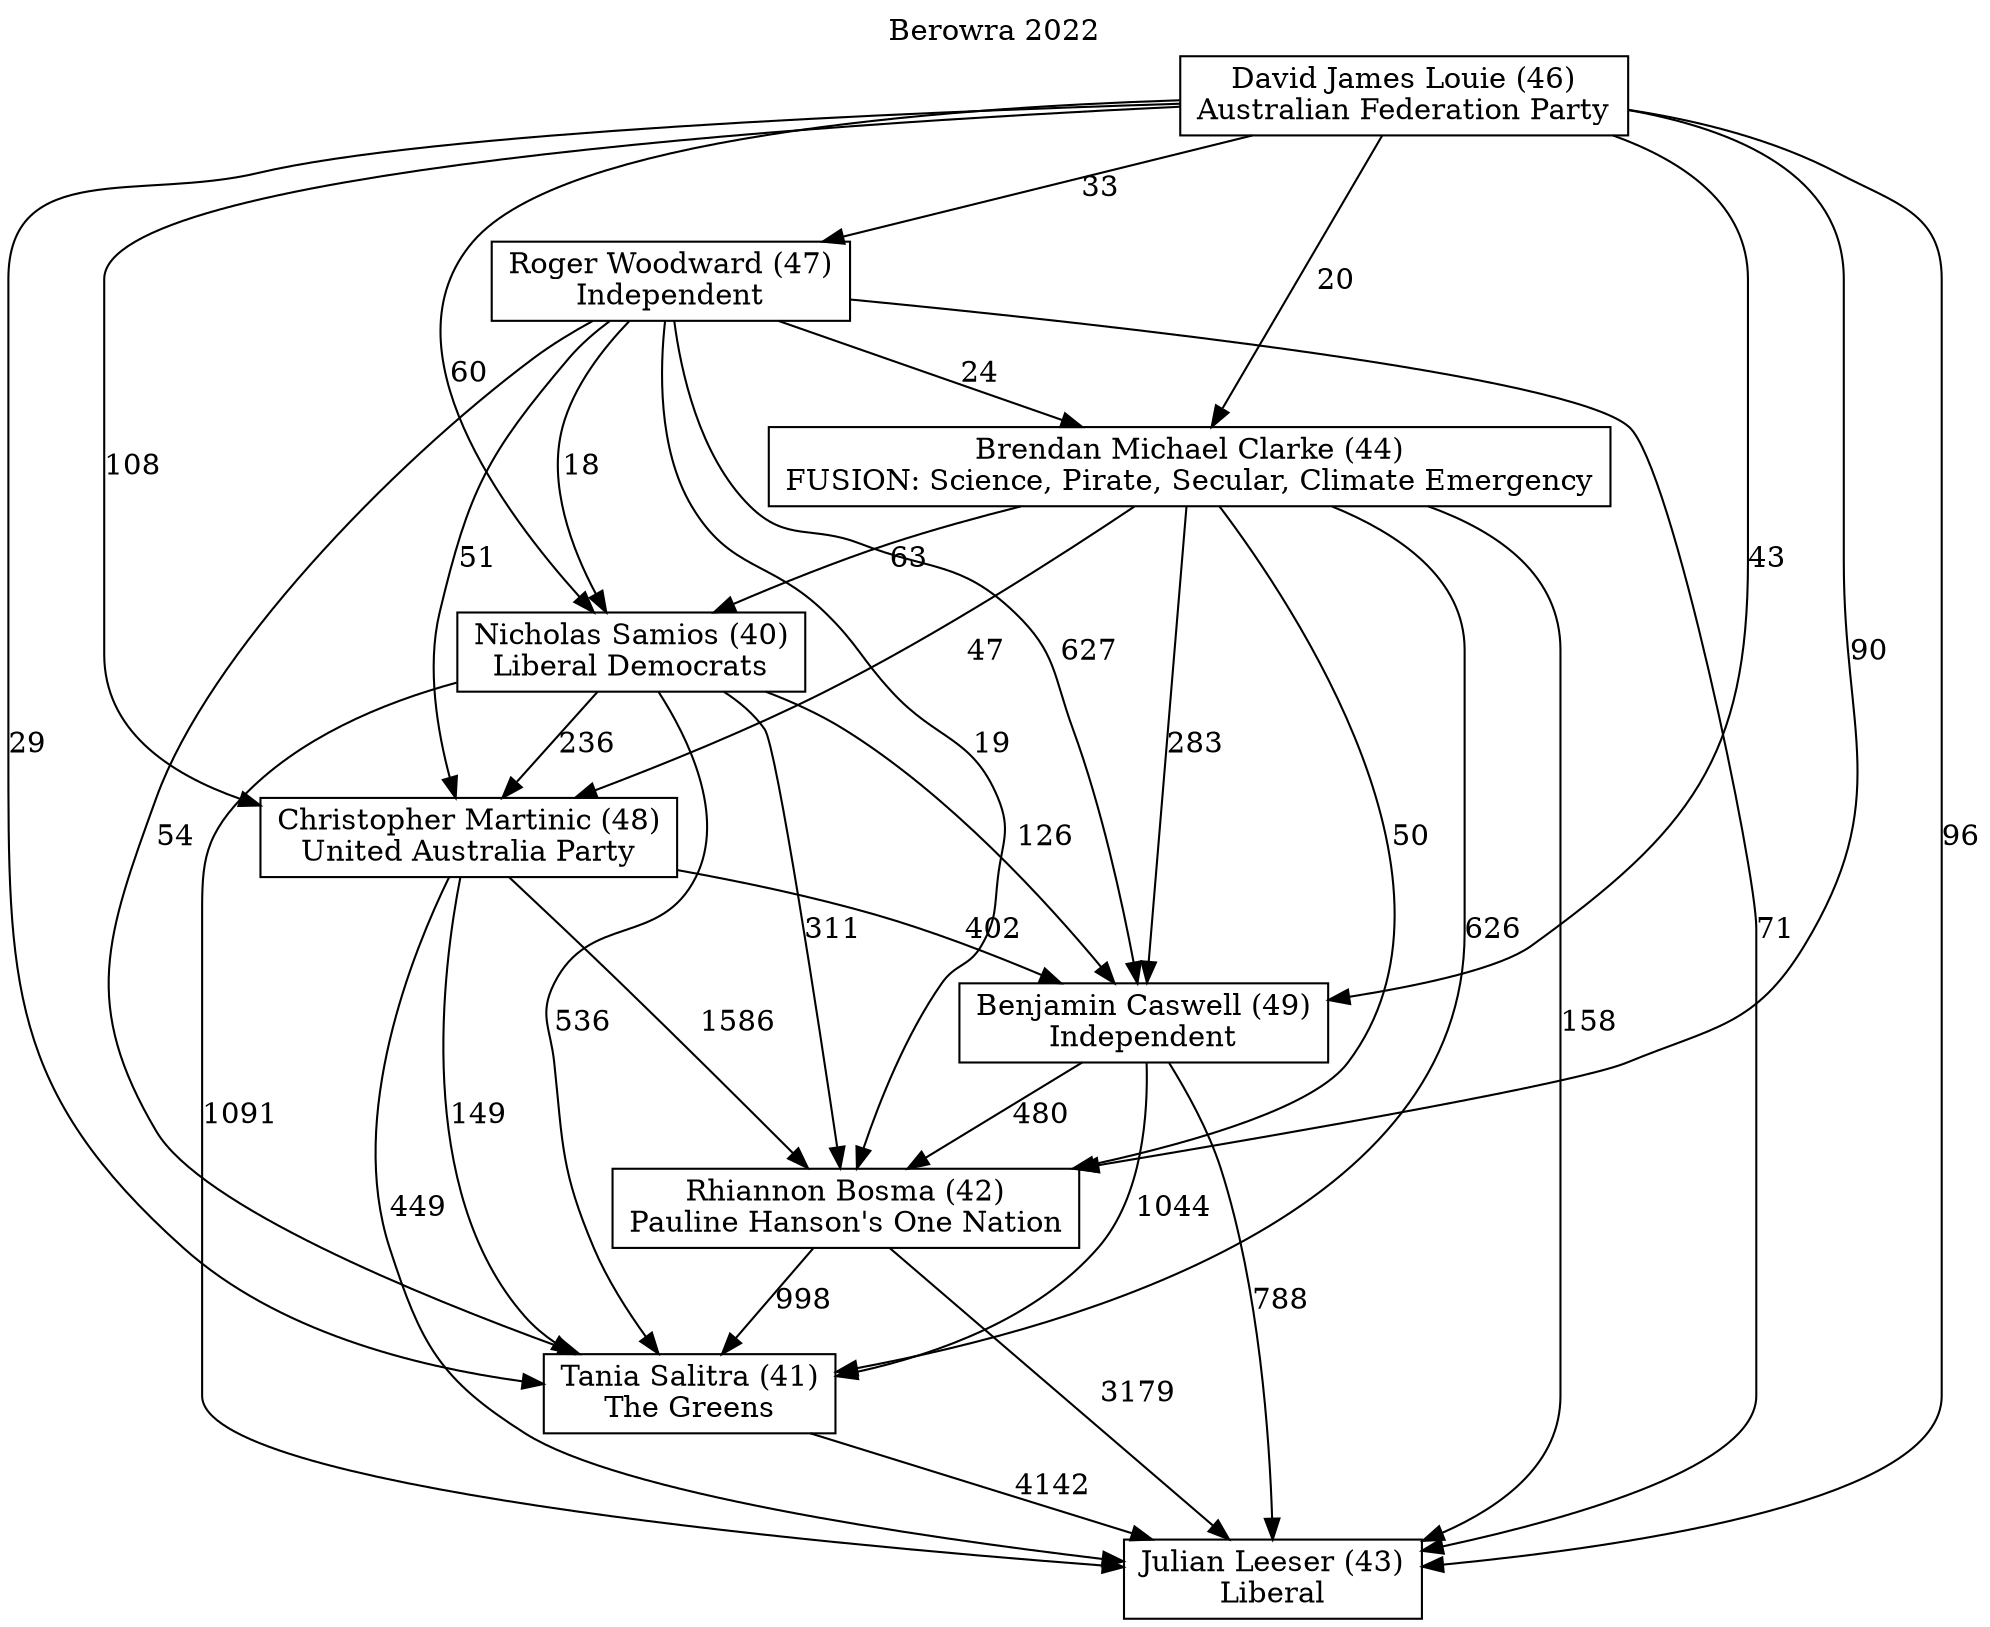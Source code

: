// House preference flow
digraph "Julian Leeser (43)_Berowra_2022" {
	graph [label="Berowra 2022" labelloc=t mclimit=2]
	node [shape=box]
	"Julian Leeser (43)" [label="Julian Leeser (43)
Liberal"]
	"Tania Salitra (41)" [label="Tania Salitra (41)
The Greens"]
	"Rhiannon Bosma (42)" [label="Rhiannon Bosma (42)
Pauline Hanson's One Nation"]
	"Benjamin Caswell (49)" [label="Benjamin Caswell (49)
Independent"]
	"Christopher Martinic (48)" [label="Christopher Martinic (48)
United Australia Party"]
	"Nicholas Samios (40)" [label="Nicholas Samios (40)
Liberal Democrats"]
	"Brendan Michael Clarke (44)" [label="Brendan Michael Clarke (44)
FUSION: Science, Pirate, Secular, Climate Emergency"]
	"Roger Woodward (47)" [label="Roger Woodward (47)
Independent"]
	"David James Louie (46)" [label="David James Louie (46)
Australian Federation Party"]
	"Tania Salitra (41)" -> "Julian Leeser (43)" [label=4142]
	"Rhiannon Bosma (42)" -> "Tania Salitra (41)" [label=998]
	"Benjamin Caswell (49)" -> "Rhiannon Bosma (42)" [label=480]
	"Christopher Martinic (48)" -> "Benjamin Caswell (49)" [label=402]
	"Nicholas Samios (40)" -> "Christopher Martinic (48)" [label=236]
	"Brendan Michael Clarke (44)" -> "Nicholas Samios (40)" [label=63]
	"Roger Woodward (47)" -> "Brendan Michael Clarke (44)" [label=24]
	"David James Louie (46)" -> "Roger Woodward (47)" [label=33]
	"Rhiannon Bosma (42)" -> "Julian Leeser (43)" [label=3179]
	"Benjamin Caswell (49)" -> "Julian Leeser (43)" [label=788]
	"Christopher Martinic (48)" -> "Julian Leeser (43)" [label=449]
	"Nicholas Samios (40)" -> "Julian Leeser (43)" [label=1091]
	"Brendan Michael Clarke (44)" -> "Julian Leeser (43)" [label=158]
	"Roger Woodward (47)" -> "Julian Leeser (43)" [label=71]
	"David James Louie (46)" -> "Julian Leeser (43)" [label=96]
	"David James Louie (46)" -> "Brendan Michael Clarke (44)" [label=20]
	"Roger Woodward (47)" -> "Nicholas Samios (40)" [label=18]
	"David James Louie (46)" -> "Nicholas Samios (40)" [label=60]
	"Brendan Michael Clarke (44)" -> "Christopher Martinic (48)" [label=47]
	"Roger Woodward (47)" -> "Christopher Martinic (48)" [label=51]
	"David James Louie (46)" -> "Christopher Martinic (48)" [label=108]
	"Nicholas Samios (40)" -> "Benjamin Caswell (49)" [label=126]
	"Brendan Michael Clarke (44)" -> "Benjamin Caswell (49)" [label=283]
	"Roger Woodward (47)" -> "Benjamin Caswell (49)" [label=627]
	"David James Louie (46)" -> "Benjamin Caswell (49)" [label=43]
	"Christopher Martinic (48)" -> "Rhiannon Bosma (42)" [label=1586]
	"Nicholas Samios (40)" -> "Rhiannon Bosma (42)" [label=311]
	"Brendan Michael Clarke (44)" -> "Rhiannon Bosma (42)" [label=50]
	"Roger Woodward (47)" -> "Rhiannon Bosma (42)" [label=19]
	"David James Louie (46)" -> "Rhiannon Bosma (42)" [label=90]
	"Benjamin Caswell (49)" -> "Tania Salitra (41)" [label=1044]
	"Christopher Martinic (48)" -> "Tania Salitra (41)" [label=149]
	"Nicholas Samios (40)" -> "Tania Salitra (41)" [label=536]
	"Brendan Michael Clarke (44)" -> "Tania Salitra (41)" [label=626]
	"Roger Woodward (47)" -> "Tania Salitra (41)" [label=54]
	"David James Louie (46)" -> "Tania Salitra (41)" [label=29]
}
